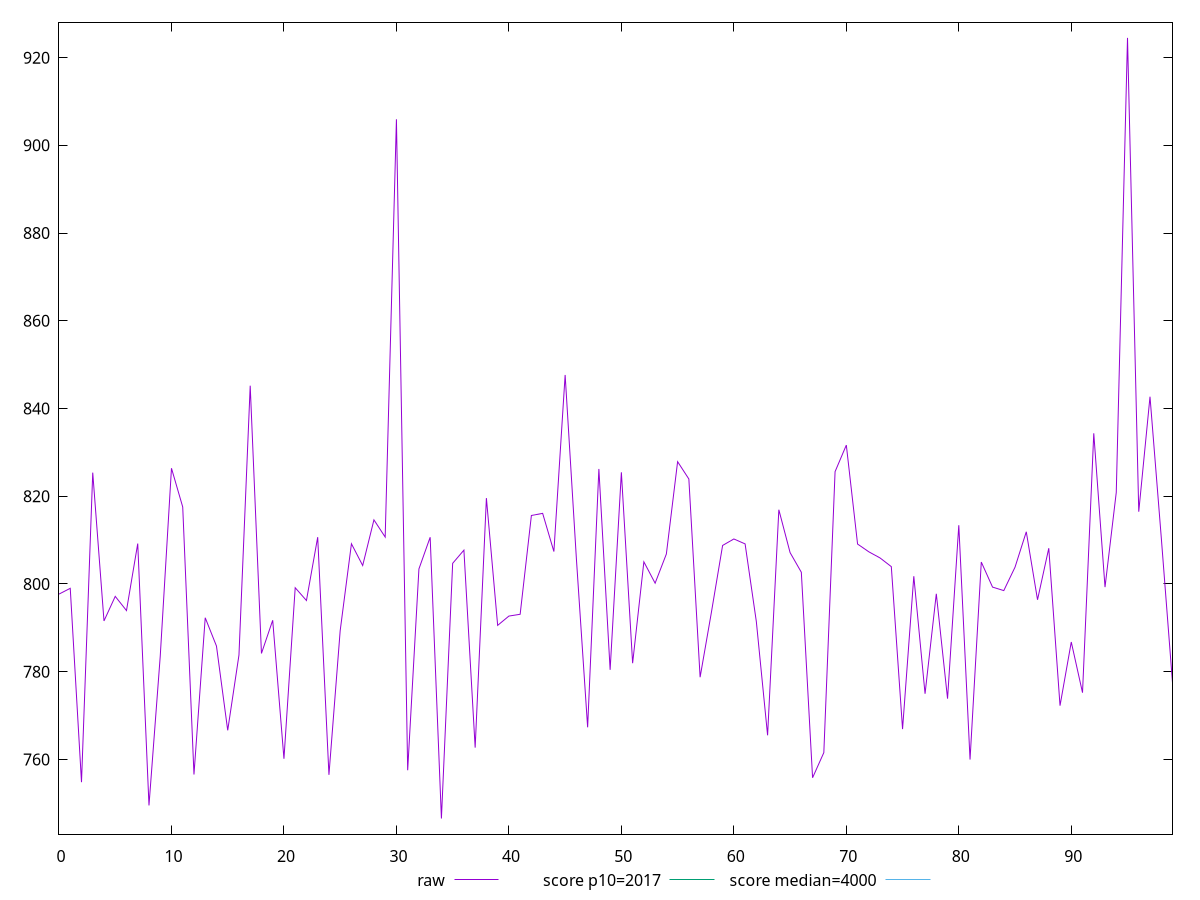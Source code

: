 reset

$raw <<EOF
0 797.6919999999997
1 799.0080000000003
2 754.8080000000001
3 825.3800000000003
4 791.5720000000006
5 797.1719999999998
6 793.9319999999999
7 809.2079999999997
8 749.5040000000002
9 783.4960000000001
10 826.3840000000007
11 817.5520000000001
12 756.556
13 792.296
14 785.8439999999996
15 766.6239999999996
16 783.7960000000005
17 845.2039999999998
18 784.164
19 791.7239999999997
20 760.1520000000005
21 799.1400000000003
22 796.2280000000004
23 810.6680000000001
24 756.4800000000006
25 789.3600000000004
26 809.1600000000005
27 804.2080000000008
28 814.6120000000002
29 810.6960000000003
30 905.9480000000007
31 757.5319999999995
32 803.4280000000009
33 810.6520000000007
34 746.5239999999998
35 804.7039999999993
36 807.7119999999998
37 762.6880000000002
38 819.5760000000001
39 790.56
40 792.6800000000006
41 793.0879999999999
42 815.6159999999998
43 816.0999999999995
44 807.3880000000004
45 847.6560000000003
46 805.7839999999998
47 767.3160000000001
48 826.2199999999998
49 780.420000000001
50 825.4519999999998
51 781.9359999999999
52 805.0440000000004
53 800.1800000000004
54 806.8320000000011
55 827.880000000001
56 823.9280000000002
57 778.7400000000004
58 793.4679999999996
59 808.780000000001
60 810.2600000000001
61 809.1360000000002
62 791.4160000000003
63 765.4959999999998
64 816.9239999999999
65 807.152
66 802.6679999999997
67 755.8200000000004
68 761.5479999999998
69 825.6039999999998
70 831.6560000000003
71 809.1000000000001
72 807.3320000000003
73 805.9279999999999
74 803.9520000000009
75 766.9160000000004
76 801.7680000000004
77 774.9640000000013
78 797.7600000000001
79 773.8519999999999
80 813.3960000000008
81 759.9559999999998
82 804.9960000000002
83 799.2879999999998
84 798.4880000000004
85 803.8319999999995
86 811.8960000000002
87 796.3960000000002
88 808.1479999999999
89 772.2520000000006
90 786.768
91 775.2160000000006
92 834.3440000000002
93 799.2800000000009
94 820.8720000000001
95 924.4960000000003
96 816.4759999999998
97 842.6920000000006
98 810.6400000000001
99 777.4960000000001
EOF

set key outside below
set xrange [0:99]
set yrange [742.9645599999998:928.0554400000003]
set terminal svg size 640, 490 enhanced background rgb 'white'
set output "report_00007_2020-12-11T15:55:29.892Z/mainthread-work-breakdown/samples/pages+cached+noadtech/raw/values.svg"

plot $raw title "raw" with line, \
     2017 title "score p10=2017", \
     4000 title "score median=4000"

reset
